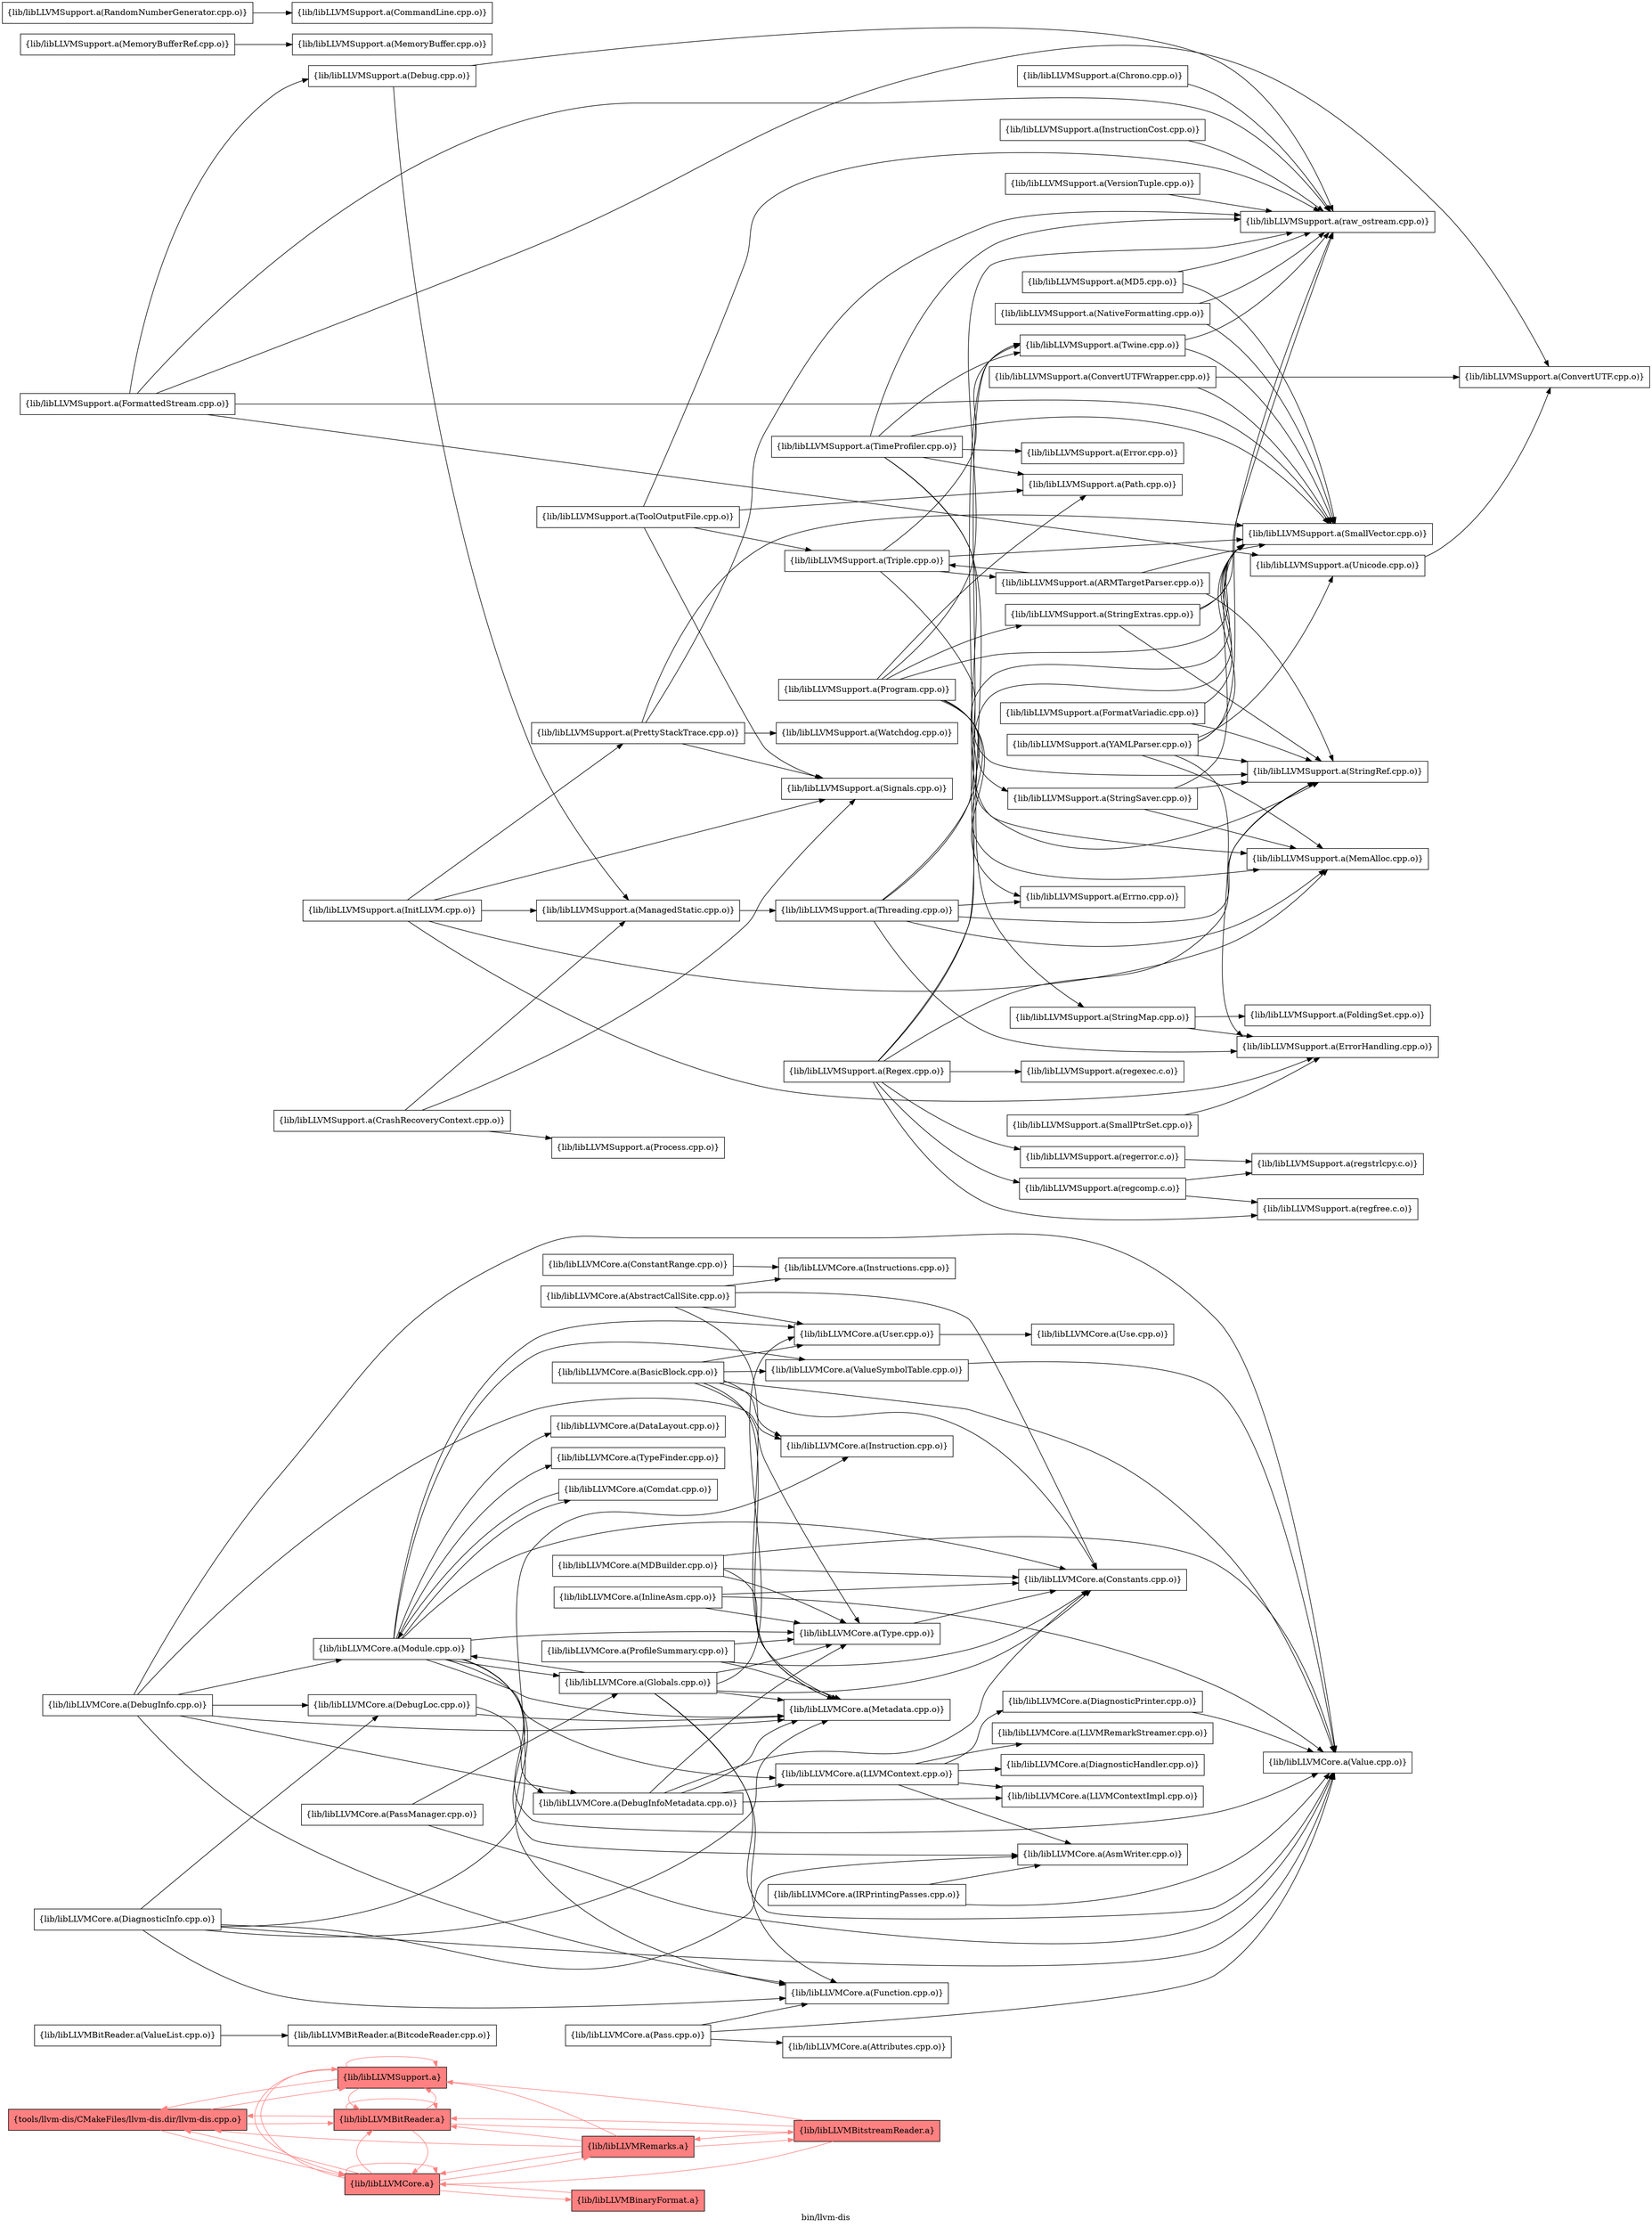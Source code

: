 digraph "bin/llvm-dis" {
	label="bin/llvm-dis";
	rankdir="LR"
	{ rank=same; Node0x5633967119c8;  }
	{ rank=same; Node0x563396712148; Node0x56339670fe98; Node0x5633967103e8;  }

	Node0x5633967119c8 [shape=record,shape=box,style=filled,fillcolor="1.000000 0.5 1",group=1,label="{tools/llvm-dis/CMakeFiles/llvm-dis.dir/llvm-dis.cpp.o}"];
	Node0x5633967119c8 -> Node0x563396712148[color="1.000000 0.5 1"];
	Node0x5633967119c8 -> Node0x56339670fe98[color="1.000000 0.5 1"];
	Node0x5633967119c8 -> Node0x5633967103e8[color="1.000000 0.5 1"];
	Node0x563396712148 [shape=record,shape=box,style=filled,fillcolor="1.000000 0.5 1",group=1,label="{lib/libLLVMBitReader.a}"];
	Node0x563396712148 -> Node0x5633967119c8[color="1.000000 0.5 1"];
	Node0x563396712148 -> Node0x563396712148[color="1.000000 0.5 1"];
	Node0x563396712148 -> Node0x56339670fe98[color="1.000000 0.5 1"];
	Node0x563396712148 -> Node0x5633967103e8[color="1.000000 0.5 1"];
	Node0x563396712148 -> Node0x56339670ee58[color="1.000000 0.5 1"];
	Node0x56339670fe98 [shape=record,shape=box,style=filled,fillcolor="1.000000 0.5 1",group=1,label="{lib/libLLVMCore.a}"];
	Node0x56339670fe98 -> Node0x5633967119c8[color="1.000000 0.5 1"];
	Node0x56339670fe98 -> Node0x563396712148[color="1.000000 0.5 1"];
	Node0x56339670fe98 -> Node0x56339670fe98[color="1.000000 0.5 1"];
	Node0x56339670fe98 -> Node0x5633967103e8[color="1.000000 0.5 1"];
	Node0x56339670fe98 -> Node0x563396710898[color="1.000000 0.5 1"];
	Node0x56339670fe98 -> Node0x563396710d48[color="1.000000 0.5 1"];
	Node0x5633967103e8 [shape=record,shape=box,style=filled,fillcolor="1.000000 0.5 1",group=1,label="{lib/libLLVMSupport.a}"];
	Node0x5633967103e8 -> Node0x563396712148[color="1.000000 0.5 1"];
	Node0x5633967103e8 -> Node0x56339670fe98[color="1.000000 0.5 1"];
	Node0x5633967103e8 -> Node0x5633967103e8[color="1.000000 0.5 1"];
	Node0x5633967103e8 -> Node0x5633967119c8[color="1.000000 0.5 1"];
	Node0x56339670ee58 [shape=record,shape=box,style=filled,fillcolor="1.000000 0.5 1",group=1,label="{lib/libLLVMBitstreamReader.a}"];
	Node0x56339670ee58 -> Node0x563396712148[color="1.000000 0.5 1"];
	Node0x56339670ee58 -> Node0x56339670fe98[color="1.000000 0.5 1"];
	Node0x56339670ee58 -> Node0x5633967103e8[color="1.000000 0.5 1"];
	Node0x56339670ee58 -> Node0x563396710d48[color="1.000000 0.5 1"];
	Node0x56339670d878 [shape=record,shape=box,group=0,label="{lib/libLLVMBitReader.a(ValueList.cpp.o)}"];
	Node0x56339670d878 -> Node0x56339670f308;
	Node0x56339670f308 [shape=record,shape=box,group=0,label="{lib/libLLVMBitReader.a(BitcodeReader.cpp.o)}"];
	Node0x563396710898 [shape=record,shape=box,style=filled,fillcolor="1.000000 0.5 1",group=1,label="{lib/libLLVMBinaryFormat.a}"];
	Node0x563396710898 -> Node0x56339670fe98[color="1.000000 0.5 1"];
	Node0x56339670f998 [shape=record,shape=box,group=0,label="{lib/libLLVMCore.a(BasicBlock.cpp.o)}"];
	Node0x56339670f998 -> Node0x56339670de68;
	Node0x56339670f998 -> Node0x563396711c48;
	Node0x56339670f998 -> Node0x56339670e598;
	Node0x56339670f998 -> Node0x56339670f678;
	Node0x56339670f998 -> Node0x563396710b68;
	Node0x56339670f998 -> Node0x563396710438;
	Node0x56339670f998 -> Node0x563396711a68;
	Node0x56339670de68 [shape=record,shape=box,group=0,label="{lib/libLLVMCore.a(Constants.cpp.o)}"];
	Node0x563396711c48 [shape=record,shape=box,group=0,label="{lib/libLLVMCore.a(Metadata.cpp.o)}"];
	Node0x56339670e598 [shape=record,shape=box,group=0,label="{lib/libLLVMCore.a(Instruction.cpp.o)}"];
	Node0x56339670f678 [shape=record,shape=box,group=0,label="{lib/libLLVMCore.a(Type.cpp.o)}"];
	Node0x56339670f678 -> Node0x56339670de68;
	Node0x563396710b68 [shape=record,shape=box,group=0,label="{lib/libLLVMCore.a(User.cpp.o)}"];
	Node0x563396710b68 -> Node0x563396710938;
	Node0x563396710438 [shape=record,shape=box,group=0,label="{lib/libLLVMCore.a(Value.cpp.o)}"];
	Node0x563396711a68 [shape=record,shape=box,group=0,label="{lib/libLLVMCore.a(ValueSymbolTable.cpp.o)}"];
	Node0x563396711a68 -> Node0x563396710438;
	Node0x56339670d8c8 [shape=record,shape=box,group=0,label="{lib/libLLVMCore.a(Comdat.cpp.o)}"];
	Node0x56339670d8c8 -> Node0x563396710fc8;
	Node0x563396710fc8 [shape=record,shape=box,group=0,label="{lib/libLLVMCore.a(Module.cpp.o)}"];
	Node0x563396710fc8 -> Node0x56339670e0e8;
	Node0x563396710fc8 -> Node0x56339670d8c8;
	Node0x563396710fc8 -> Node0x56339670de68;
	Node0x563396710fc8 -> Node0x563396711298;
	Node0x563396710fc8 -> Node0x56339670ec78;
	Node0x563396710fc8 -> Node0x563396711c48;
	Node0x563396710fc8 -> Node0x5633967104d8;
	Node0x563396710fc8 -> Node0x56339670ee08;
	Node0x563396710fc8 -> Node0x56339670f678;
	Node0x563396710fc8 -> Node0x56339670ea98;
	Node0x563396710fc8 -> Node0x563396710b68;
	Node0x563396710fc8 -> Node0x563396710438;
	Node0x563396710fc8 -> Node0x563396711a68;
	Node0x56339670d6e8 [shape=record,shape=box,group=0,label="{lib/libLLVMCore.a(ConstantRange.cpp.o)}"];
	Node0x56339670d6e8 -> Node0x56339670f268;
	Node0x56339670f268 [shape=record,shape=box,group=0,label="{lib/libLLVMCore.a(Instructions.cpp.o)}"];
	Node0x563396711978 [shape=record,shape=box,group=0,label="{lib/libLLVMCore.a(DebugInfo.cpp.o)}"];
	Node0x563396711978 -> Node0x563396710bb8;
	Node0x563396711978 -> Node0x563396710988;
	Node0x563396711978 -> Node0x563396711c48;
	Node0x563396711978 -> Node0x563396710fc8;
	Node0x563396711978 -> Node0x5633967104d8;
	Node0x563396711978 -> Node0x56339670e598;
	Node0x563396711978 -> Node0x563396710438;
	Node0x563396710bb8 [shape=record,shape=box,group=0,label="{lib/libLLVMCore.a(DebugInfoMetadata.cpp.o)}"];
	Node0x563396710bb8 -> Node0x56339670de68;
	Node0x563396710bb8 -> Node0x56339670ec78;
	Node0x563396710bb8 -> Node0x56339670e098;
	Node0x563396710bb8 -> Node0x563396711c48;
	Node0x563396710bb8 -> Node0x56339670f678;
	Node0x563396710988 [shape=record,shape=box,group=0,label="{lib/libLLVMCore.a(DebugLoc.cpp.o)}"];
	Node0x563396710988 -> Node0x563396710bb8;
	Node0x563396710988 -> Node0x563396711c48;
	Node0x5633967104d8 [shape=record,shape=box,group=0,label="{lib/libLLVMCore.a(Function.cpp.o)}"];
	Node0x56339670ec78 [shape=record,shape=box,group=0,label="{lib/libLLVMCore.a(LLVMContext.cpp.o)}"];
	Node0x56339670ec78 -> Node0x56339670e0e8;
	Node0x56339670ec78 -> Node0x56339670e098;
	Node0x56339670ec78 -> Node0x56339670e688;
	Node0x56339670ec78 -> Node0x5633967111a8;
	Node0x56339670ec78 -> Node0x563396711fb8;
	Node0x56339670e098 [shape=record,shape=box,group=0,label="{lib/libLLVMCore.a(LLVMContextImpl.cpp.o)}"];
	Node0x563396711e28 [shape=record,shape=box,group=0,label="{lib/libLLVMCore.a(DiagnosticInfo.cpp.o)}"];
	Node0x563396711e28 -> Node0x56339670e0e8;
	Node0x563396711e28 -> Node0x563396710988;
	Node0x563396711e28 -> Node0x563396711c48;
	Node0x563396711e28 -> Node0x5633967104d8;
	Node0x563396711e28 -> Node0x56339670e598;
	Node0x563396711e28 -> Node0x563396710438;
	Node0x56339670e0e8 [shape=record,shape=box,group=0,label="{lib/libLLVMCore.a(AsmWriter.cpp.o)}"];
	Node0x563396711fb8 [shape=record,shape=box,group=0,label="{lib/libLLVMCore.a(DiagnosticPrinter.cpp.o)}"];
	Node0x563396711fb8 -> Node0x563396710438;
	Node0x563396710578 [shape=record,shape=box,group=0,label="{lib/libLLVMCore.a(AbstractCallSite.cpp.o)}"];
	Node0x563396710578 -> Node0x56339670de68;
	Node0x563396710578 -> Node0x56339670f268;
	Node0x563396710578 -> Node0x563396711c48;
	Node0x563396710578 -> Node0x563396710b68;
	Node0x56339670ee08 [shape=record,shape=box,group=0,label="{lib/libLLVMCore.a(Globals.cpp.o)}"];
	Node0x56339670ee08 -> Node0x56339670de68;
	Node0x56339670ee08 -> Node0x563396711c48;
	Node0x56339670ee08 -> Node0x563396710fc8;
	Node0x56339670ee08 -> Node0x5633967104d8;
	Node0x56339670ee08 -> Node0x56339670f678;
	Node0x56339670ee08 -> Node0x563396710b68;
	Node0x56339670ee08 -> Node0x563396710438;
	Node0x56339670d968 [shape=record,shape=box,group=0,label="{lib/libLLVMCore.a(InlineAsm.cpp.o)}"];
	Node0x56339670d968 -> Node0x56339670de68;
	Node0x56339670d968 -> Node0x56339670f678;
	Node0x56339670d968 -> Node0x563396710438;
	Node0x56339670e688 [shape=record,shape=box,group=0,label="{lib/libLLVMCore.a(LLVMRemarkStreamer.cpp.o)}"];
	Node0x5633967111a8 [shape=record,shape=box,group=0,label="{lib/libLLVMCore.a(DiagnosticHandler.cpp.o)}"];
	Node0x563396710d48 [shape=record,shape=box,style=filled,fillcolor="1.000000 0.5 1",group=1,label="{lib/libLLVMRemarks.a}"];
	Node0x563396710d48 -> Node0x5633967103e8[color="1.000000 0.5 1"];
	Node0x563396710d48 -> Node0x563396712148[color="1.000000 0.5 1"];
	Node0x563396710d48 -> Node0x56339670fe98[color="1.000000 0.5 1"];
	Node0x563396710d48 -> Node0x5633967119c8[color="1.000000 0.5 1"];
	Node0x563396710d48 -> Node0x56339670ee58[color="1.000000 0.5 1"];
	Node0x56339670da08 [shape=record,shape=box,group=0,label="{lib/libLLVMCore.a(MDBuilder.cpp.o)}"];
	Node0x56339670da08 -> Node0x56339670de68;
	Node0x56339670da08 -> Node0x563396711c48;
	Node0x56339670da08 -> Node0x56339670f678;
	Node0x56339670da08 -> Node0x563396710438;
	Node0x563396711298 [shape=record,shape=box,group=0,label="{lib/libLLVMCore.a(DataLayout.cpp.o)}"];
	Node0x56339670ea98 [shape=record,shape=box,group=0,label="{lib/libLLVMCore.a(TypeFinder.cpp.o)}"];
	Node0x56339670db98 [shape=record,shape=box,group=0,label="{lib/libLLVMCore.a(ProfileSummary.cpp.o)}"];
	Node0x56339670db98 -> Node0x56339670de68;
	Node0x56339670db98 -> Node0x563396711c48;
	Node0x56339670db98 -> Node0x56339670f678;
	Node0x563396710938 [shape=record,shape=box,group=0,label="{lib/libLLVMCore.a(Use.cpp.o)}"];
	Node0x56339670de18 [shape=record,shape=box,group=0,label="{lib/libLLVMCore.a(Pass.cpp.o)}"];
	Node0x56339670de18 -> Node0x5633967110b8;
	Node0x56339670de18 -> Node0x5633967104d8;
	Node0x56339670de18 -> Node0x563396710438;
	Node0x5633967110b8 [shape=record,shape=box,group=0,label="{lib/libLLVMCore.a(Attributes.cpp.o)}"];
	Node0x56339670d5f8 [shape=record,shape=box,group=0,label="{lib/libLLVMCore.a(IRPrintingPasses.cpp.o)}"];
	Node0x56339670d5f8 -> Node0x56339670e0e8;
	Node0x56339670d5f8 -> Node0x563396710438;
	Node0x563396711798 [shape=record,shape=box,group=0,label="{lib/libLLVMCore.a(PassManager.cpp.o)}"];
	Node0x563396711798 -> Node0x56339670ee08;
	Node0x563396711798 -> Node0x563396710438;
	Node0x56339670dc38 [shape=record,shape=box,group=0,label="{lib/libLLVMSupport.a(Chrono.cpp.o)}"];
	Node0x56339670dc38 -> Node0x56339670e6d8;
	Node0x56339670e6d8 [shape=record,shape=box,group=0,label="{lib/libLLVMSupport.a(raw_ostream.cpp.o)}"];
	Node0x563396710de8 [shape=record,shape=box,group=0,label="{lib/libLLVMSupport.a(ConvertUTFWrapper.cpp.o)}"];
	Node0x563396710de8 -> Node0x563396710168;
	Node0x563396710de8 -> Node0x56339670f538;
	Node0x563396710168 [shape=record,shape=box,group=0,label="{lib/libLLVMSupport.a(ConvertUTF.cpp.o)}"];
	Node0x56339670f538 [shape=record,shape=box,group=0,label="{lib/libLLVMSupport.a(SmallVector.cpp.o)}"];
	Node0x563396711ce8 [shape=record,shape=box,group=0,label="{lib/libLLVMSupport.a(Debug.cpp.o)}"];
	Node0x563396711ce8 -> Node0x56339670f128;
	Node0x563396711ce8 -> Node0x56339670e6d8;
	Node0x56339670f128 [shape=record,shape=box,group=0,label="{lib/libLLVMSupport.a(ManagedStatic.cpp.o)}"];
	Node0x56339670f128 -> Node0x563396711658;
	Node0x56339670d378 [shape=record,shape=box,group=0,label="{lib/libLLVMSupport.a(FormattedStream.cpp.o)}"];
	Node0x56339670d378 -> Node0x563396710168;
	Node0x56339670d378 -> Node0x563396711ce8;
	Node0x56339670d378 -> Node0x56339670f538;
	Node0x56339670d378 -> Node0x5633967118d8;
	Node0x56339670d378 -> Node0x56339670e6d8;
	Node0x5633967118d8 [shape=record,shape=box,group=0,label="{lib/libLLVMSupport.a(Unicode.cpp.o)}"];
	Node0x5633967118d8 -> Node0x563396710168;
	Node0x56339670f498 [shape=record,shape=box,group=0,label="{lib/libLLVMSupport.a(FormatVariadic.cpp.o)}"];
	Node0x56339670f498 -> Node0x56339670f538;
	Node0x56339670f498 -> Node0x563396711428;
	Node0x563396711428 [shape=record,shape=box,group=0,label="{lib/libLLVMSupport.a(StringRef.cpp.o)}"];
	Node0x56339670e908 [shape=record,shape=box,group=0,label="{lib/libLLVMSupport.a(InitLLVM.cpp.o)}"];
	Node0x56339670e908 -> Node0x563396711838;
	Node0x56339670e908 -> Node0x56339670f128;
	Node0x56339670e908 -> Node0x56339670e4a8;
	Node0x56339670e908 -> Node0x563396711388;
	Node0x56339670e908 -> Node0x563396711e78;
	Node0x563396711838 [shape=record,shape=box,group=0,label="{lib/libLLVMSupport.a(ErrorHandling.cpp.o)}"];
	Node0x56339670e4a8 [shape=record,shape=box,group=0,label="{lib/libLLVMSupport.a(MemAlloc.cpp.o)}"];
	Node0x563396711388 [shape=record,shape=box,group=0,label="{lib/libLLVMSupport.a(PrettyStackTrace.cpp.o)}"];
	Node0x563396711388 -> Node0x56339670f538;
	Node0x563396711388 -> Node0x56339670e6d8;
	Node0x563396711388 -> Node0x563396711e78;
	Node0x563396711388 -> Node0x56339670dd78;
	Node0x563396711e78 [shape=record,shape=box,group=0,label="{lib/libLLVMSupport.a(Signals.cpp.o)}"];
	Node0x563396710848 [shape=record,shape=box,group=0,label="{lib/libLLVMSupport.a(InstructionCost.cpp.o)}"];
	Node0x563396710848 -> Node0x56339670e6d8;
	Node0x563396711658 [shape=record,shape=box,group=0,label="{lib/libLLVMSupport.a(Threading.cpp.o)}"];
	Node0x563396711658 -> Node0x563396711838;
	Node0x563396711658 -> Node0x56339670e4a8;
	Node0x563396711658 -> Node0x56339670f538;
	Node0x563396711658 -> Node0x563396711428;
	Node0x563396711658 -> Node0x563396710a28;
	Node0x563396711658 -> Node0x563396712058;
	Node0x56339670d3c8 [shape=record,shape=box,group=0,label="{lib/libLLVMSupport.a(MemoryBufferRef.cpp.o)}"];
	Node0x56339670d3c8 -> Node0x56339670e1d8;
	Node0x56339670e1d8 [shape=record,shape=box,group=0,label="{lib/libLLVMSupport.a(MemoryBuffer.cpp.o)}"];
	Node0x5633967122d8 [shape=record,shape=box,group=0,label="{lib/libLLVMSupport.a(MD5.cpp.o)}"];
	Node0x5633967122d8 -> Node0x56339670f538;
	Node0x5633967122d8 -> Node0x56339670e6d8;
	Node0x5633967115b8 [shape=record,shape=box,group=0,label="{lib/libLLVMSupport.a(NativeFormatting.cpp.o)}"];
	Node0x5633967115b8 -> Node0x56339670f538;
	Node0x5633967115b8 -> Node0x56339670e6d8;
	Node0x56339670dd78 [shape=record,shape=box,group=0,label="{lib/libLLVMSupport.a(Watchdog.cpp.o)}"];
	Node0x563396710d98 [shape=record,shape=box,group=0,label="{lib/libLLVMSupport.a(RandomNumberGenerator.cpp.o)}"];
	Node0x563396710d98 -> Node0x56339670df58;
	Node0x56339670df58 [shape=record,shape=box,group=0,label="{lib/libLLVMSupport.a(CommandLine.cpp.o)}"];
	Node0x5633967100c8 [shape=record,shape=box,group=0,label="{lib/libLLVMSupport.a(Regex.cpp.o)}"];
	Node0x5633967100c8 -> Node0x56339670f538;
	Node0x5633967100c8 -> Node0x563396711428;
	Node0x5633967100c8 -> Node0x563396710a28;
	Node0x5633967100c8 -> Node0x56339670ecc8;
	Node0x5633967100c8 -> Node0x56339670e9f8;
	Node0x5633967100c8 -> Node0x56339670ddc8;
	Node0x5633967100c8 -> Node0x56339670eae8;
	Node0x563396710a28 [shape=record,shape=box,group=0,label="{lib/libLLVMSupport.a(Twine.cpp.o)}"];
	Node0x563396710a28 -> Node0x56339670f538;
	Node0x563396710a28 -> Node0x56339670e6d8;
	Node0x56339670ecc8 [shape=record,shape=box,group=0,label="{lib/libLLVMSupport.a(regcomp.c.o)}"];
	Node0x56339670ecc8 -> Node0x56339670eae8;
	Node0x56339670ecc8 -> Node0x56339670eef8;
	Node0x56339670e9f8 [shape=record,shape=box,group=0,label="{lib/libLLVMSupport.a(regerror.c.o)}"];
	Node0x56339670e9f8 -> Node0x56339670eef8;
	Node0x56339670ddc8 [shape=record,shape=box,group=0,label="{lib/libLLVMSupport.a(regexec.c.o)}"];
	Node0x56339670eae8 [shape=record,shape=box,group=0,label="{lib/libLLVMSupport.a(regfree.c.o)}"];
	Node0x56339670fee8 [shape=record,shape=box,group=0,label="{lib/libLLVMSupport.a(SmallPtrSet.cpp.o)}"];
	Node0x56339670fee8 -> Node0x563396711838;
	Node0x56339670da58 [shape=record,shape=box,group=0,label="{lib/libLLVMSupport.a(StringExtras.cpp.o)}"];
	Node0x56339670da58 -> Node0x56339670f538;
	Node0x56339670da58 -> Node0x563396711428;
	Node0x56339670da58 -> Node0x56339670e6d8;
	Node0x5633967120f8 [shape=record,shape=box,group=0,label="{lib/libLLVMSupport.a(StringMap.cpp.o)}"];
	Node0x5633967120f8 -> Node0x563396711838;
	Node0x5633967120f8 -> Node0x56339670e5e8;
	Node0x56339670e5e8 [shape=record,shape=box,group=0,label="{lib/libLLVMSupport.a(FoldingSet.cpp.o)}"];
	Node0x563396711ba8 [shape=record,shape=box,group=0,label="{lib/libLLVMSupport.a(StringSaver.cpp.o)}"];
	Node0x563396711ba8 -> Node0x56339670e4a8;
	Node0x563396711ba8 -> Node0x56339670f538;
	Node0x563396711ba8 -> Node0x563396711428;
	Node0x563396710ca8 [shape=record,shape=box,group=0,label="{lib/libLLVMSupport.a(TimeProfiler.cpp.o)}"];
	Node0x563396710ca8 -> Node0x563396711068;
	Node0x563396710ca8 -> Node0x56339670e4a8;
	Node0x563396710ca8 -> Node0x56339670f538;
	Node0x563396710ca8 -> Node0x5633967120f8;
	Node0x563396710ca8 -> Node0x563396710a28;
	Node0x563396710ca8 -> Node0x56339670e6d8;
	Node0x563396710ca8 -> Node0x563396710348;
	Node0x563396711068 [shape=record,shape=box,group=0,label="{lib/libLLVMSupport.a(Error.cpp.o)}"];
	Node0x563396710348 [shape=record,shape=box,group=0,label="{lib/libLLVMSupport.a(Path.cpp.o)}"];
	Node0x5633967106b8 [shape=record,shape=box,group=0,label="{lib/libLLVMSupport.a(ToolOutputFile.cpp.o)}"];
	Node0x5633967106b8 -> Node0x56339670fb28;
	Node0x5633967106b8 -> Node0x56339670e6d8;
	Node0x5633967106b8 -> Node0x563396710348;
	Node0x5633967106b8 -> Node0x563396711e78;
	Node0x56339670fb28 [shape=record,shape=box,group=0,label="{lib/libLLVMSupport.a(Triple.cpp.o)}"];
	Node0x56339670fb28 -> Node0x56339670f538;
	Node0x56339670fb28 -> Node0x563396711428;
	Node0x56339670fb28 -> Node0x56339670fda8;
	Node0x56339670fb28 -> Node0x563396710a28;
	Node0x56339670fda8 [shape=record,shape=box,group=0,label="{lib/libLLVMSupport.a(ARMTargetParser.cpp.o)}"];
	Node0x56339670fda8 -> Node0x56339670f538;
	Node0x56339670fda8 -> Node0x563396711428;
	Node0x56339670fda8 -> Node0x56339670fb28;
	Node0x56339670d508 [shape=record,shape=box,group=0,label="{lib/libLLVMSupport.a(YAMLParser.cpp.o)}"];
	Node0x56339670d508 -> Node0x563396711838;
	Node0x56339670d508 -> Node0x56339670e4a8;
	Node0x56339670d508 -> Node0x56339670f538;
	Node0x56339670d508 -> Node0x563396711428;
	Node0x56339670d508 -> Node0x5633967118d8;
	Node0x56339670d508 -> Node0x56339670e6d8;
	Node0x56339670eef8 [shape=record,shape=box,group=0,label="{lib/libLLVMSupport.a(regstrlcpy.c.o)}"];
	Node0x563396710758 [shape=record,shape=box,group=0,label="{lib/libLLVMSupport.a(CrashRecoveryContext.cpp.o)}"];
	Node0x563396710758 -> Node0x56339670f128;
	Node0x563396710758 -> Node0x563396710ac8;
	Node0x563396710758 -> Node0x563396711e78;
	Node0x563396710ac8 [shape=record,shape=box,group=0,label="{lib/libLLVMSupport.a(Process.cpp.o)}"];
	Node0x563396711888 [shape=record,shape=box,group=0,label="{lib/libLLVMSupport.a(Program.cpp.o)}"];
	Node0x563396711888 -> Node0x56339670e4a8;
	Node0x563396711888 -> Node0x56339670f538;
	Node0x563396711888 -> Node0x56339670da58;
	Node0x563396711888 -> Node0x563396711ba8;
	Node0x563396711888 -> Node0x563396711428;
	Node0x563396711888 -> Node0x56339670e6d8;
	Node0x563396711888 -> Node0x563396710348;
	Node0x563396711888 -> Node0x563396712058;
	Node0x563396712058 [shape=record,shape=box,group=0,label="{lib/libLLVMSupport.a(Errno.cpp.o)}"];
	Node0x56339670ea48 [shape=record,shape=box,group=0,label="{lib/libLLVMSupport.a(VersionTuple.cpp.o)}"];
	Node0x56339670ea48 -> Node0x56339670e6d8;
}
